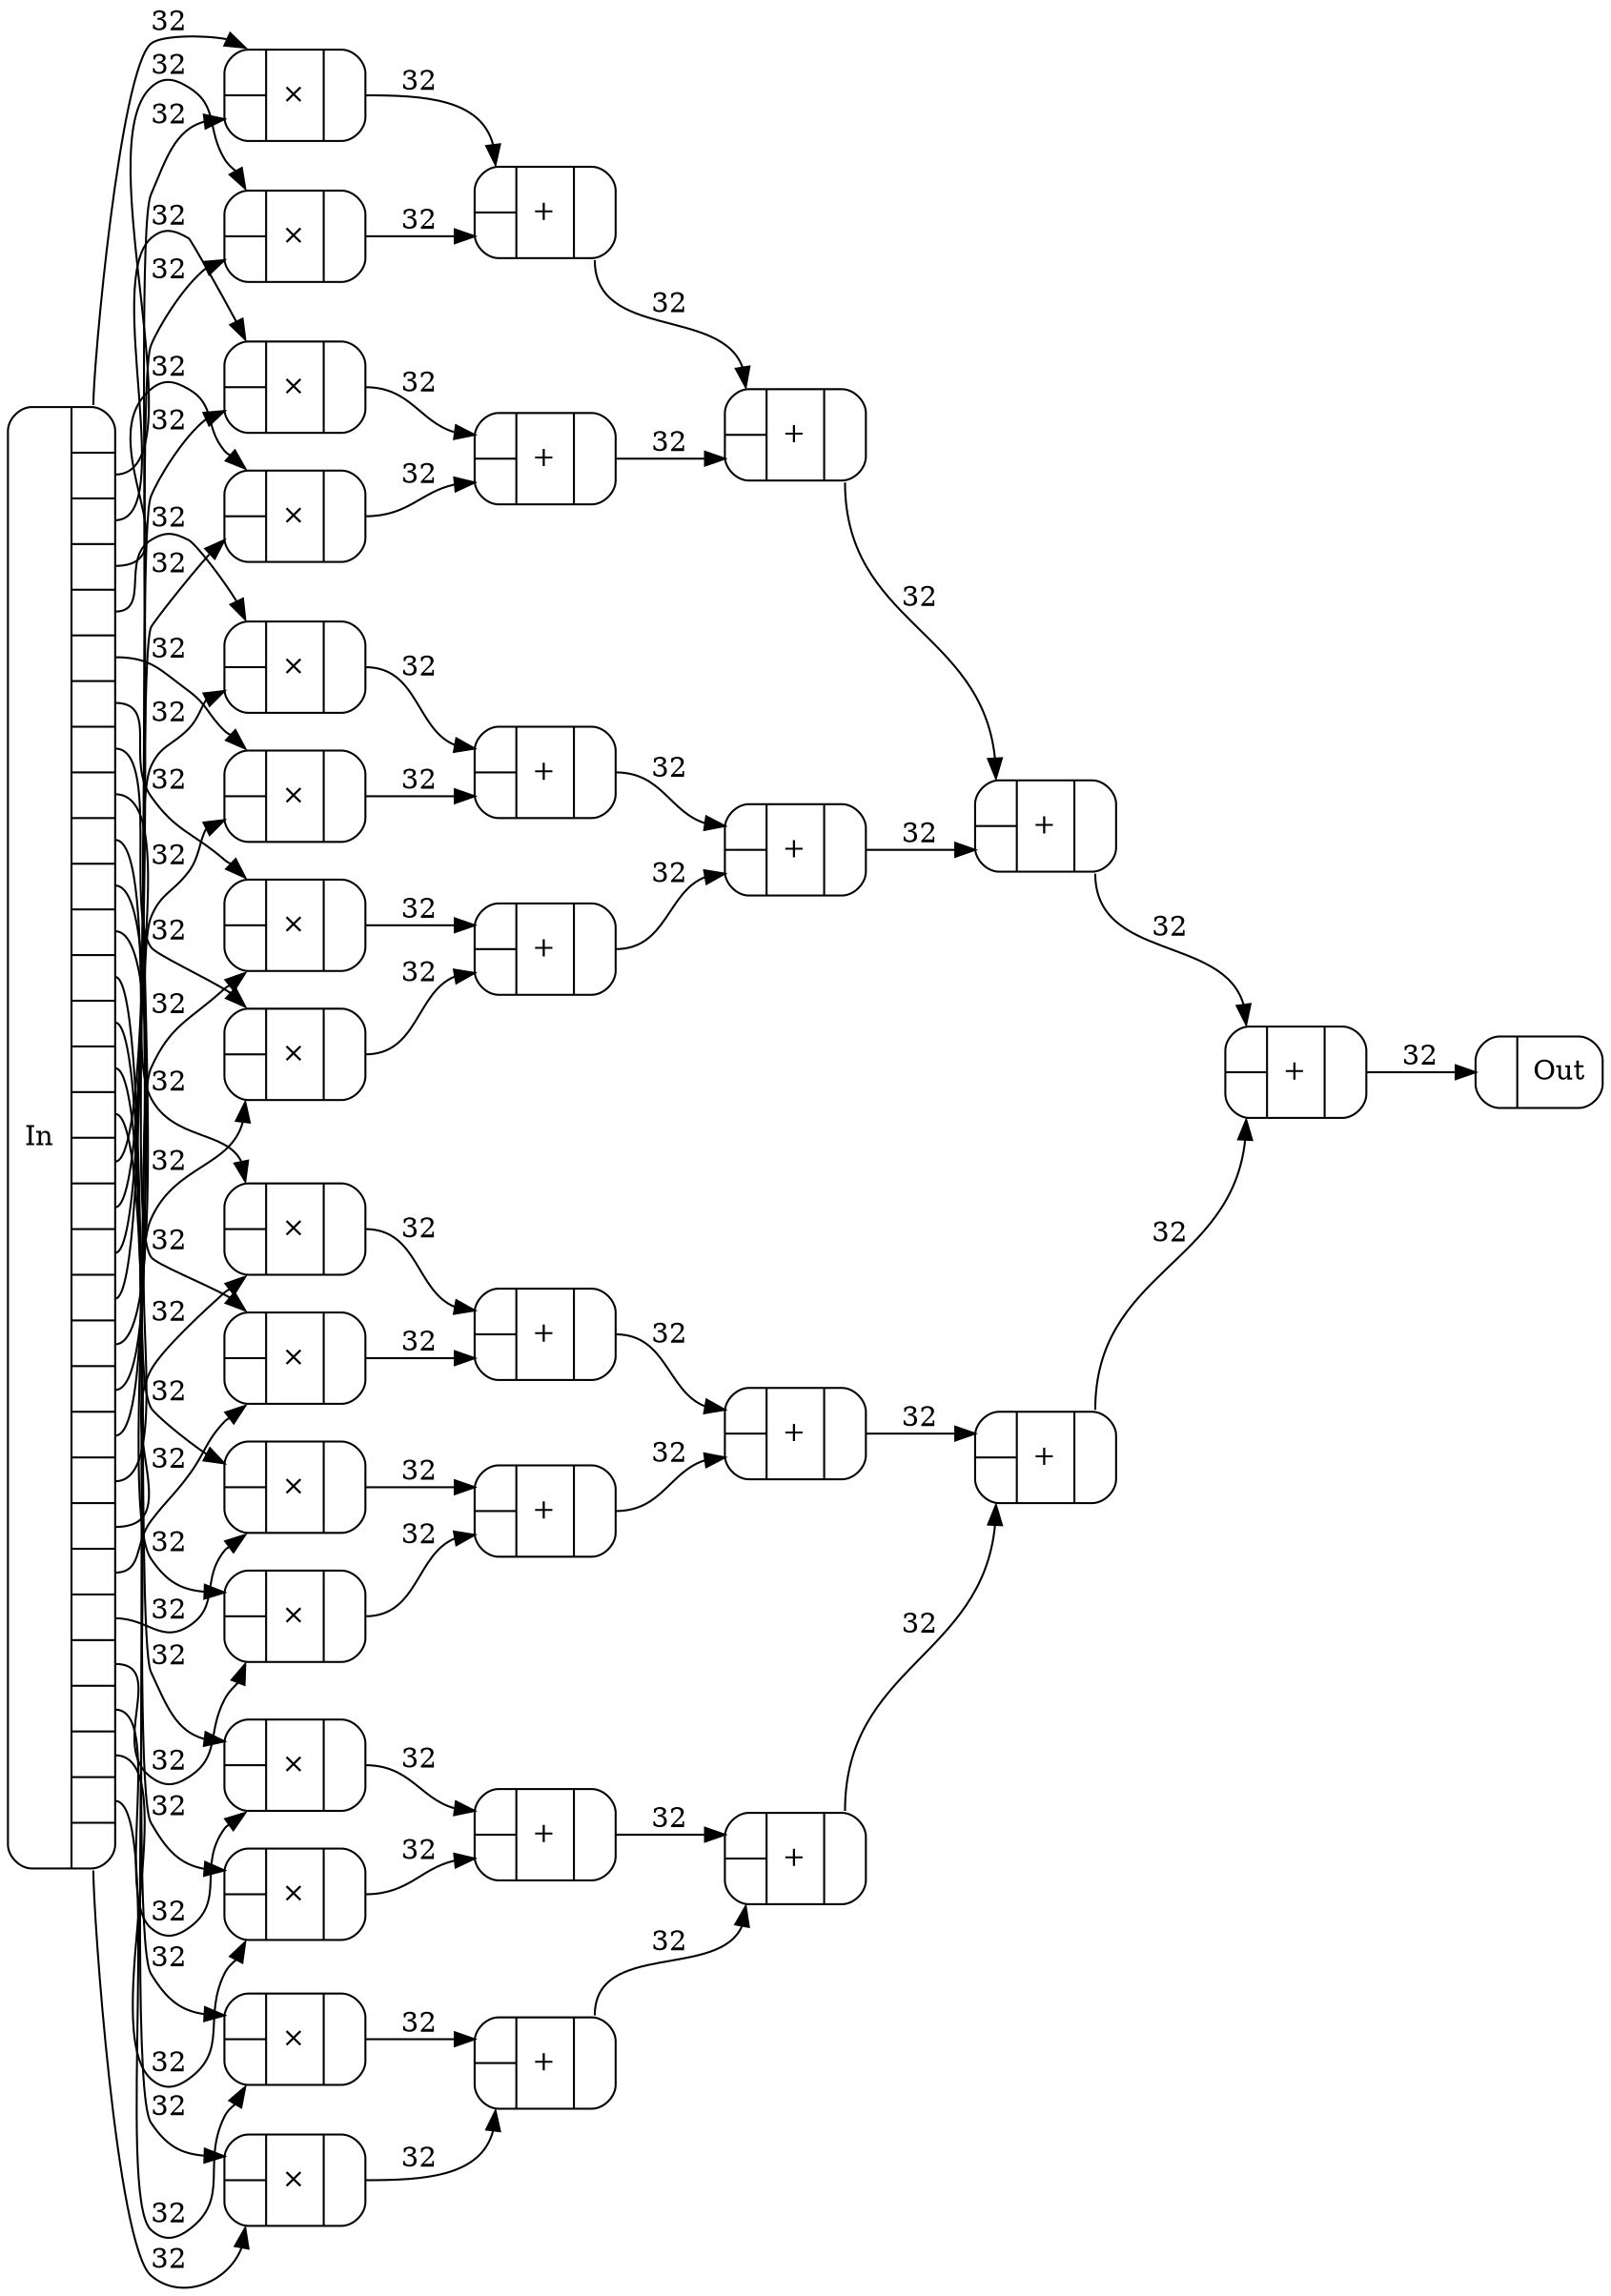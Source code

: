 digraph {
  rankdir=LR;
  node [shape=Mrecord];
  // ratio=1;
  c0 [label="{In|{<Out0>|<Out1>|<Out2>|<Out3>|<Out4>|<Out5>|<Out6>|<Out7>|<Out8>|<Out9>|<Out10>|<Out11>|<Out12>|<Out13>|<Out14>|<Out15>|<Out16>|<Out17>|<Out18>|<Out19>|<Out20>|<Out21>|<Out22>|<Out23>|<Out24>|<Out25>|<Out26>|<Out27>|<Out28>|<Out29>|<Out30>|<Out31>}}"];
  // removed disconnected ();
  // removed disconnected ();
  // removed disconnected ();
  // removed disconnected ();
  // removed disconnected ();
  c6 [label="{{<In0>|<In1>}|×|{<Out0>}}"];
  c7 [label="{{<In0>|<In1>}|×|{<Out0>}}"];
  c8 [label="{{<In0>|<In1>}|×|{<Out0>}}"];
  c9 [label="{{<In0>|<In1>}|×|{<Out0>}}"];
  c10 [label="{{<In0>|<In1>}|×|{<Out0>}}"];
  c11 [label="{{<In0>|<In1>}|×|{<Out0>}}"];
  c12 [label="{{<In0>|<In1>}|×|{<Out0>}}"];
  c13 [label="{{<In0>|<In1>}|×|{<Out0>}}"];
  c14 [label="{{<In0>|<In1>}|×|{<Out0>}}"];
  c15 [label="{{<In0>|<In1>}|×|{<Out0>}}"];
  c16 [label="{{<In0>|<In1>}|×|{<Out0>}}"];
  c17 [label="{{<In0>|<In1>}|×|{<Out0>}}"];
  c18 [label="{{<In0>|<In1>}|×|{<Out0>}}"];
  c19 [label="{{<In0>|<In1>}|×|{<Out0>}}"];
  c20 [label="{{<In0>|<In1>}|×|{<Out0>}}"];
  c21 [label="{{<In0>|<In1>}|×|{<Out0>}}"];
  c22 [label="{{<In0>|<In1>}|+|{<Out0>}}"];
  c23 [label="{{<In0>|<In1>}|+|{<Out0>}}"];
  c24 [label="{{<In0>|<In1>}|+|{<Out0>}}"];
  c25 [label="{{<In0>|<In1>}|+|{<Out0>}}"];
  c26 [label="{{<In0>|<In1>}|+|{<Out0>}}"];
  c27 [label="{{<In0>|<In1>}|+|{<Out0>}}"];
  c28 [label="{{<In0>|<In1>}|+|{<Out0>}}"];
  c29 [label="{{<In0>|<In1>}|+|{<Out0>}}"];
  c30 [label="{{<In0>|<In1>}|+|{<Out0>}}"];
  c31 [label="{{<In0>|<In1>}|+|{<Out0>}}"];
  c32 [label="{{<In0>|<In1>}|+|{<Out0>}}"];
  c33 [label="{{<In0>|<In1>}|+|{<Out0>}}"];
  c34 [label="{{<In0>|<In1>}|+|{<Out0>}}"];
  c35 [label="{{<In0>|<In1>}|+|{<Out0>}}"];
  c36 [label="{{<In0>|<In1>}|+|{<Out0>}}"];
  c37 [label="{{<In0>}|Out}"];
  c0:Out0 -> c6:In0 [label="32"];
  c0:Out16 -> c6:In1 [label="32"];
  c0:Out1 -> c7:In0 [label="32"];
  c0:Out17 -> c7:In1 [label="32"];
  c0:Out2 -> c8:In0 [label="32"];
  c0:Out18 -> c8:In1 [label="32"];
  c0:Out3 -> c9:In0 [label="32"];
  c0:Out19 -> c9:In1 [label="32"];
  c0:Out4 -> c10:In0 [label="32"];
  c0:Out20 -> c10:In1 [label="32"];
  c0:Out5 -> c11:In0 [label="32"];
  c0:Out21 -> c11:In1 [label="32"];
  c0:Out6 -> c12:In0 [label="32"];
  c0:Out22 -> c12:In1 [label="32"];
  c0:Out7 -> c13:In0 [label="32"];
  c0:Out23 -> c13:In1 [label="32"];
  c0:Out8 -> c14:In0 [label="32"];
  c0:Out24 -> c14:In1 [label="32"];
  c0:Out9 -> c15:In0 [label="32"];
  c0:Out25 -> c15:In1 [label="32"];
  c0:Out10 -> c16:In0 [label="32"];
  c0:Out26 -> c16:In1 [label="32"];
  c0:Out11 -> c17:In0 [label="32"];
  c0:Out27 -> c17:In1 [label="32"];
  c0:Out12 -> c18:In0 [label="32"];
  c0:Out28 -> c18:In1 [label="32"];
  c0:Out13 -> c19:In0 [label="32"];
  c0:Out29 -> c19:In1 [label="32"];
  c0:Out14 -> c20:In0 [label="32"];
  c0:Out30 -> c20:In1 [label="32"];
  c0:Out15 -> c21:In0 [label="32"];
  c0:Out31 -> c21:In1 [label="32"];
  c6:Out0 -> c22:In0 [label="32"];
  c7:Out0 -> c22:In1 [label="32"];
  c8:Out0 -> c23:In0 [label="32"];
  c9:Out0 -> c23:In1 [label="32"];
  c22:Out0 -> c24:In0 [label="32"];
  c23:Out0 -> c24:In1 [label="32"];
  c10:Out0 -> c25:In0 [label="32"];
  c11:Out0 -> c25:In1 [label="32"];
  c12:Out0 -> c26:In0 [label="32"];
  c13:Out0 -> c26:In1 [label="32"];
  c25:Out0 -> c27:In0 [label="32"];
  c26:Out0 -> c27:In1 [label="32"];
  c24:Out0 -> c28:In0 [label="32"];
  c27:Out0 -> c28:In1 [label="32"];
  c14:Out0 -> c29:In0 [label="32"];
  c15:Out0 -> c29:In1 [label="32"];
  c16:Out0 -> c30:In0 [label="32"];
  c17:Out0 -> c30:In1 [label="32"];
  c29:Out0 -> c31:In0 [label="32"];
  c30:Out0 -> c31:In1 [label="32"];
  c18:Out0 -> c32:In0 [label="32"];
  c19:Out0 -> c32:In1 [label="32"];
  c20:Out0 -> c33:In0 [label="32"];
  c21:Out0 -> c33:In1 [label="32"];
  c32:Out0 -> c34:In0 [label="32"];
  c33:Out0 -> c34:In1 [label="32"];
  c31:Out0 -> c35:In0 [label="32"];
  c34:Out0 -> c35:In1 [label="32"];
  c28:Out0 -> c36:In0 [label="32"];
  c35:Out0 -> c36:In1 [label="32"];
  c36:Out0 -> c37:In0 [label="32"];
}
